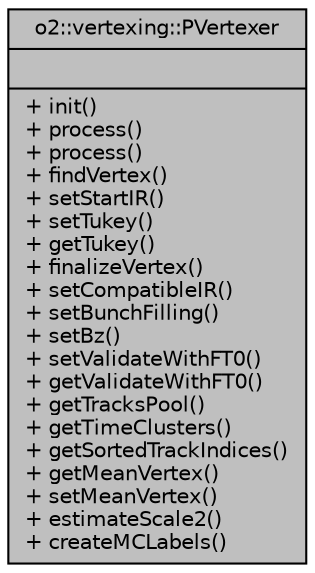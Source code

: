 digraph "o2::vertexing::PVertexer"
{
 // INTERACTIVE_SVG=YES
  bgcolor="transparent";
  edge [fontname="Helvetica",fontsize="10",labelfontname="Helvetica",labelfontsize="10"];
  node [fontname="Helvetica",fontsize="10",shape=record];
  Node1 [label="{o2::vertexing::PVertexer\n||+ init()\l+ process()\l+ process()\l+ findVertex()\l+ setStartIR()\l+ setTukey()\l+ getTukey()\l+ finalizeVertex()\l+ setCompatibleIR()\l+ setBunchFilling()\l+ setBz()\l+ setValidateWithFT0()\l+ getValidateWithFT0()\l+ getTracksPool()\l+ getTimeClusters()\l+ getSortedTrackIndices()\l+ getMeanVertex()\l+ setMeanVertex()\l+ estimateScale2()\l+ createMCLabels()\l}",height=0.2,width=0.4,color="black", fillcolor="grey75", style="filled", fontcolor="black"];
}
